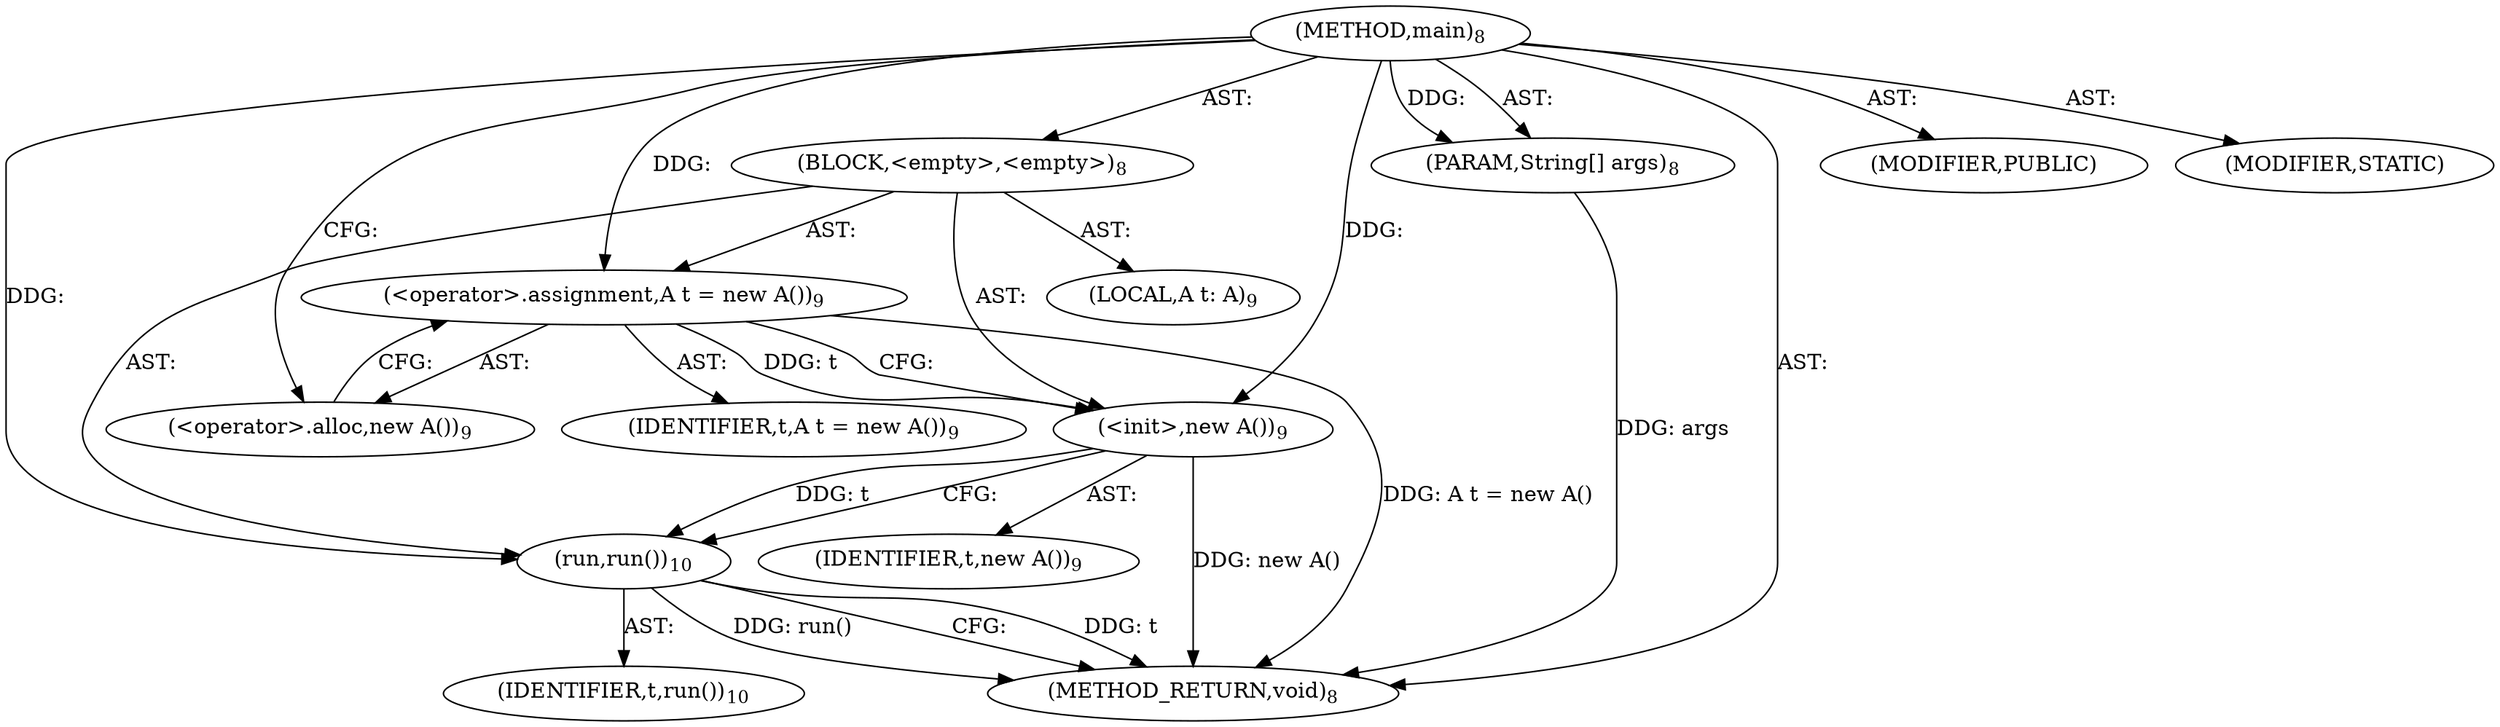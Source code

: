 digraph "main" {  
"23" [label = <(METHOD,main)<SUB>8</SUB>> ]
"24" [label = <(PARAM,String[] args)<SUB>8</SUB>> ]
"25" [label = <(BLOCK,&lt;empty&gt;,&lt;empty&gt;)<SUB>8</SUB>> ]
"4" [label = <(LOCAL,A t: A)<SUB>9</SUB>> ]
"26" [label = <(&lt;operator&gt;.assignment,A t = new A())<SUB>9</SUB>> ]
"27" [label = <(IDENTIFIER,t,A t = new A())<SUB>9</SUB>> ]
"28" [label = <(&lt;operator&gt;.alloc,new A())<SUB>9</SUB>> ]
"29" [label = <(&lt;init&gt;,new A())<SUB>9</SUB>> ]
"3" [label = <(IDENTIFIER,t,new A())<SUB>9</SUB>> ]
"30" [label = <(run,run())<SUB>10</SUB>> ]
"31" [label = <(IDENTIFIER,t,run())<SUB>10</SUB>> ]
"32" [label = <(MODIFIER,PUBLIC)> ]
"33" [label = <(MODIFIER,STATIC)> ]
"34" [label = <(METHOD_RETURN,void)<SUB>8</SUB>> ]
  "23" -> "24"  [ label = "AST: "] 
  "23" -> "25"  [ label = "AST: "] 
  "23" -> "32"  [ label = "AST: "] 
  "23" -> "33"  [ label = "AST: "] 
  "23" -> "34"  [ label = "AST: "] 
  "25" -> "4"  [ label = "AST: "] 
  "25" -> "26"  [ label = "AST: "] 
  "25" -> "29"  [ label = "AST: "] 
  "25" -> "30"  [ label = "AST: "] 
  "26" -> "27"  [ label = "AST: "] 
  "26" -> "28"  [ label = "AST: "] 
  "29" -> "3"  [ label = "AST: "] 
  "30" -> "31"  [ label = "AST: "] 
  "26" -> "29"  [ label = "CFG: "] 
  "29" -> "30"  [ label = "CFG: "] 
  "30" -> "34"  [ label = "CFG: "] 
  "28" -> "26"  [ label = "CFG: "] 
  "23" -> "28"  [ label = "CFG: "] 
  "24" -> "34"  [ label = "DDG: args"] 
  "26" -> "34"  [ label = "DDG: A t = new A()"] 
  "29" -> "34"  [ label = "DDG: new A()"] 
  "30" -> "34"  [ label = "DDG: t"] 
  "30" -> "34"  [ label = "DDG: run()"] 
  "23" -> "24"  [ label = "DDG: "] 
  "23" -> "26"  [ label = "DDG: "] 
  "26" -> "29"  [ label = "DDG: t"] 
  "23" -> "29"  [ label = "DDG: "] 
  "29" -> "30"  [ label = "DDG: t"] 
  "23" -> "30"  [ label = "DDG: "] 
}
